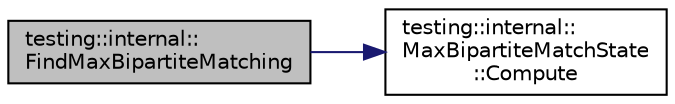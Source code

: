 digraph "testing::internal::FindMaxBipartiteMatching"
{
  edge [fontname="Helvetica",fontsize="10",labelfontname="Helvetica",labelfontsize="10"];
  node [fontname="Helvetica",fontsize="10",shape=record];
  rankdir="LR";
  Node682 [label="testing::internal::\lFindMaxBipartiteMatching",height=0.2,width=0.4,color="black", fillcolor="grey75", style="filled", fontcolor="black"];
  Node682 -> Node683 [color="midnightblue",fontsize="10",style="solid",fontname="Helvetica"];
  Node683 [label="testing::internal::\lMaxBipartiteMatchState\l::Compute",height=0.2,width=0.4,color="black", fillcolor="white", style="filled",URL="$d7/d31/classtesting_1_1internal_1_1_max_bipartite_match_state.html#af6efab664ee390925b24d023f1368192"];
}
